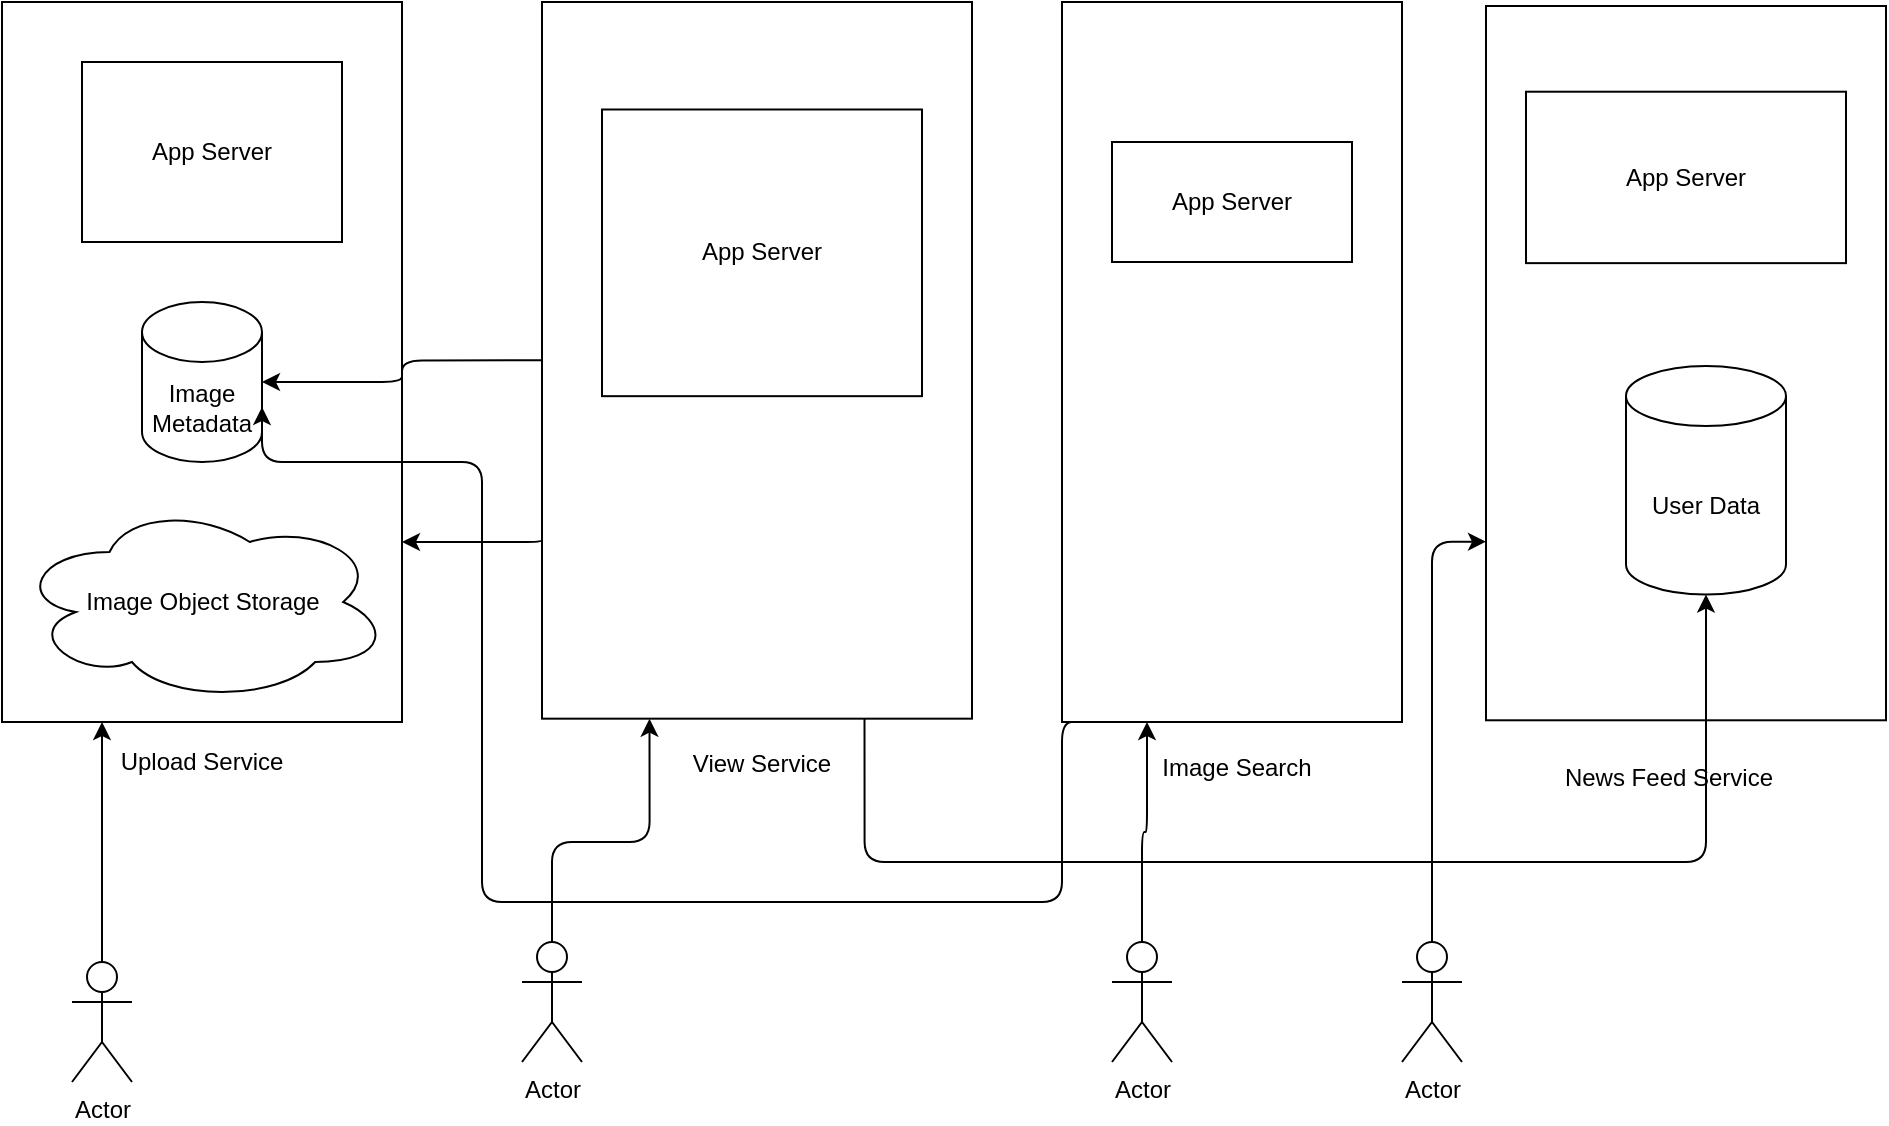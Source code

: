 <mxfile version="13.9.2" type="github">
  <diagram id="OetNqehpfH3lyW26qQmy" name="Page-1">
    <mxGraphModel dx="786" dy="439" grid="1" gridSize="10" guides="1" tooltips="1" connect="1" arrows="1" fold="1" page="1" pageScale="1" pageWidth="850" pageHeight="1100" math="0" shadow="0">
      <root>
        <mxCell id="0" />
        <mxCell id="1" parent="0" />
        <mxCell id="Pfn347-1Jo6gLOCdynuy-36" value="" style="rounded=0;whiteSpace=wrap;html=1;" vertex="1" parent="1">
          <mxGeometry x="550" y="10" width="170" height="360" as="geometry" />
        </mxCell>
        <mxCell id="Pfn347-1Jo6gLOCdynuy-8" value="" style="group" vertex="1" connectable="0" parent="1">
          <mxGeometry x="20" y="10" width="200" height="390" as="geometry" />
        </mxCell>
        <mxCell id="Pfn347-1Jo6gLOCdynuy-6" value="" style="rounded=0;whiteSpace=wrap;html=1;" vertex="1" parent="Pfn347-1Jo6gLOCdynuy-8">
          <mxGeometry width="200" height="360" as="geometry" />
        </mxCell>
        <mxCell id="Pfn347-1Jo6gLOCdynuy-3" value="App Server" style="rounded=0;whiteSpace=wrap;html=1;align=center;" vertex="1" parent="Pfn347-1Jo6gLOCdynuy-8">
          <mxGeometry x="40" y="30" width="130" height="90" as="geometry" />
        </mxCell>
        <mxCell id="Pfn347-1Jo6gLOCdynuy-4" value="Image Metadata" style="shape=cylinder3;whiteSpace=wrap;html=1;boundedLbl=1;backgroundOutline=1;size=15;" vertex="1" parent="Pfn347-1Jo6gLOCdynuy-8">
          <mxGeometry x="70" y="150" width="60" height="80" as="geometry" />
        </mxCell>
        <mxCell id="Pfn347-1Jo6gLOCdynuy-5" value="Image Object Storage" style="ellipse;shape=cloud;whiteSpace=wrap;html=1;" vertex="1" parent="Pfn347-1Jo6gLOCdynuy-8">
          <mxGeometry x="7" y="250" width="187" height="100" as="geometry" />
        </mxCell>
        <mxCell id="Pfn347-1Jo6gLOCdynuy-7" value="Upload Service" style="text;html=1;strokeColor=none;fillColor=none;align=center;verticalAlign=middle;whiteSpace=wrap;rounded=0;" vertex="1" parent="Pfn347-1Jo6gLOCdynuy-8">
          <mxGeometry x="50" y="370" width="100" height="20" as="geometry" />
        </mxCell>
        <mxCell id="Pfn347-1Jo6gLOCdynuy-12" value="" style="group" vertex="1" connectable="0" parent="1">
          <mxGeometry x="290" y="10" width="215" height="430" as="geometry" />
        </mxCell>
        <mxCell id="Pfn347-1Jo6gLOCdynuy-10" value="" style="rounded=0;whiteSpace=wrap;html=1;" vertex="1" parent="Pfn347-1Jo6gLOCdynuy-12">
          <mxGeometry width="215" height="358.333" as="geometry" />
        </mxCell>
        <mxCell id="Pfn347-1Jo6gLOCdynuy-9" value="App Server" style="rounded=0;whiteSpace=wrap;html=1;" vertex="1" parent="Pfn347-1Jo6gLOCdynuy-12">
          <mxGeometry x="30" y="53.75" width="160" height="143.333" as="geometry" />
        </mxCell>
        <mxCell id="Pfn347-1Jo6gLOCdynuy-11" value="View Service" style="text;html=1;strokeColor=none;fillColor=none;align=center;verticalAlign=middle;whiteSpace=wrap;rounded=0;" vertex="1" parent="Pfn347-1Jo6gLOCdynuy-12">
          <mxGeometry x="65" y="363.167" width="90" height="35.833" as="geometry" />
        </mxCell>
        <mxCell id="Pfn347-1Jo6gLOCdynuy-13" value="" style="endArrow=classic;html=1;edgeStyle=orthogonalEdgeStyle;exitX=0;exitY=0.5;exitDx=0;exitDy=0;entryX=1;entryY=0.5;entryDx=0;entryDy=0;entryPerimeter=0;" edge="1" parent="1" source="Pfn347-1Jo6gLOCdynuy-10" target="Pfn347-1Jo6gLOCdynuy-4">
          <mxGeometry width="50" height="50" relative="1" as="geometry">
            <mxPoint x="410" y="110" as="sourcePoint" />
            <mxPoint x="430" y="180" as="targetPoint" />
          </mxGeometry>
        </mxCell>
        <mxCell id="Pfn347-1Jo6gLOCdynuy-17" value="" style="endArrow=classic;html=1;edgeStyle=orthogonalEdgeStyle;exitX=0;exitY=0.75;exitDx=0;exitDy=0;entryX=1;entryY=0.75;entryDx=0;entryDy=0;" edge="1" parent="1" source="Pfn347-1Jo6gLOCdynuy-10" target="Pfn347-1Jo6gLOCdynuy-6">
          <mxGeometry width="50" height="50" relative="1" as="geometry">
            <mxPoint x="510" y="270" as="sourcePoint" />
            <mxPoint x="333" y="310" as="targetPoint" />
            <Array as="points">
              <mxPoint x="290" y="280" />
            </Array>
          </mxGeometry>
        </mxCell>
        <mxCell id="Pfn347-1Jo6gLOCdynuy-24" value="" style="group" vertex="1" connectable="0" parent="1">
          <mxGeometry x="762" y="12" width="200" height="400" as="geometry" />
        </mxCell>
        <mxCell id="Pfn347-1Jo6gLOCdynuy-20" value="" style="rounded=0;whiteSpace=wrap;html=1;" vertex="1" parent="Pfn347-1Jo6gLOCdynuy-24">
          <mxGeometry width="200" height="357.143" as="geometry" />
        </mxCell>
        <mxCell id="Pfn347-1Jo6gLOCdynuy-23" value="" style="group" vertex="1" connectable="0" parent="Pfn347-1Jo6gLOCdynuy-24">
          <mxGeometry x="20" y="42.857" width="160" height="357.143" as="geometry" />
        </mxCell>
        <mxCell id="Pfn347-1Jo6gLOCdynuy-18" value="App Server" style="rounded=0;whiteSpace=wrap;html=1;" vertex="1" parent="Pfn347-1Jo6gLOCdynuy-23">
          <mxGeometry width="160" height="85.714" as="geometry" />
        </mxCell>
        <mxCell id="Pfn347-1Jo6gLOCdynuy-21" value="News Feed Service" style="text;html=1;strokeColor=none;fillColor=none;align=center;verticalAlign=middle;whiteSpace=wrap;rounded=0;" vertex="1" parent="Pfn347-1Jo6gLOCdynuy-23">
          <mxGeometry x="10" y="328.57" width="123.33" height="28.57" as="geometry" />
        </mxCell>
        <mxCell id="Pfn347-1Jo6gLOCdynuy-19" value="User Data" style="shape=cylinder3;whiteSpace=wrap;html=1;boundedLbl=1;backgroundOutline=1;size=15;" vertex="1" parent="Pfn347-1Jo6gLOCdynuy-24">
          <mxGeometry x="70" y="180.0" width="80" height="114.286" as="geometry" />
        </mxCell>
        <mxCell id="Pfn347-1Jo6gLOCdynuy-22" value="" style="endArrow=classic;html=1;edgeStyle=orthogonalEdgeStyle;exitX=0.75;exitY=1;exitDx=0;exitDy=0;entryX=0.5;entryY=1;entryDx=0;entryDy=0;entryPerimeter=0;" edge="1" parent="1" source="Pfn347-1Jo6gLOCdynuy-10" target="Pfn347-1Jo6gLOCdynuy-19">
          <mxGeometry width="50" height="50" relative="1" as="geometry">
            <mxPoint x="470" y="310" as="sourcePoint" />
            <mxPoint x="520" y="260" as="targetPoint" />
            <Array as="points">
              <mxPoint x="451" y="440" />
              <mxPoint x="872" y="440" />
            </Array>
          </mxGeometry>
        </mxCell>
        <mxCell id="Pfn347-1Jo6gLOCdynuy-25" value="Actor" style="shape=umlActor;verticalLabelPosition=bottom;verticalAlign=top;html=1;outlineConnect=0;" vertex="1" parent="1">
          <mxGeometry x="55" y="490" width="30" height="60" as="geometry" />
        </mxCell>
        <mxCell id="Pfn347-1Jo6gLOCdynuy-29" value="" style="endArrow=classic;html=1;edgeStyle=orthogonalEdgeStyle;exitX=0.5;exitY=0;exitDx=0;exitDy=0;exitPerimeter=0;entryX=0.25;entryY=1;entryDx=0;entryDy=0;" edge="1" parent="1" source="Pfn347-1Jo6gLOCdynuy-25" target="Pfn347-1Jo6gLOCdynuy-6">
          <mxGeometry width="50" height="50" relative="1" as="geometry">
            <mxPoint x="170" y="500" as="sourcePoint" />
            <mxPoint x="220" y="450" as="targetPoint" />
          </mxGeometry>
        </mxCell>
        <mxCell id="Pfn347-1Jo6gLOCdynuy-30" value="Actor" style="shape=umlActor;verticalLabelPosition=bottom;verticalAlign=top;html=1;outlineConnect=0;" vertex="1" parent="1">
          <mxGeometry x="280" y="480" width="30" height="60" as="geometry" />
        </mxCell>
        <mxCell id="Pfn347-1Jo6gLOCdynuy-31" value="" style="endArrow=classic;html=1;edgeStyle=orthogonalEdgeStyle;exitX=0.5;exitY=0;exitDx=0;exitDy=0;exitPerimeter=0;entryX=0.25;entryY=1;entryDx=0;entryDy=0;" edge="1" parent="1" source="Pfn347-1Jo6gLOCdynuy-30" target="Pfn347-1Jo6gLOCdynuy-10">
          <mxGeometry width="50" height="50" relative="1" as="geometry">
            <mxPoint x="290" y="530" as="sourcePoint" />
            <mxPoint x="320" y="370" as="targetPoint" />
            <Array as="points">
              <mxPoint x="295" y="430" />
              <mxPoint x="344" y="430" />
            </Array>
          </mxGeometry>
        </mxCell>
        <mxCell id="Pfn347-1Jo6gLOCdynuy-32" value="Actor" style="shape=umlActor;verticalLabelPosition=bottom;verticalAlign=top;html=1;outlineConnect=0;" vertex="1" parent="1">
          <mxGeometry x="720" y="480" width="30" height="60" as="geometry" />
        </mxCell>
        <mxCell id="Pfn347-1Jo6gLOCdynuy-33" value="" style="endArrow=classic;html=1;edgeStyle=orthogonalEdgeStyle;exitX=0.5;exitY=0;exitDx=0;exitDy=0;exitPerimeter=0;entryX=0;entryY=0.75;entryDx=0;entryDy=0;" edge="1" parent="1" source="Pfn347-1Jo6gLOCdynuy-32" target="Pfn347-1Jo6gLOCdynuy-20">
          <mxGeometry width="50" height="50" relative="1" as="geometry">
            <mxPoint x="650" y="480" as="sourcePoint" />
            <mxPoint x="650" y="440" as="targetPoint" />
          </mxGeometry>
        </mxCell>
        <mxCell id="Pfn347-1Jo6gLOCdynuy-35" value="App Server" style="rounded=0;whiteSpace=wrap;html=1;" vertex="1" parent="1">
          <mxGeometry x="575" y="80" width="120" height="60" as="geometry" />
        </mxCell>
        <mxCell id="Pfn347-1Jo6gLOCdynuy-37" value="Image Search" style="text;html=1;strokeColor=none;fillColor=none;align=center;verticalAlign=middle;whiteSpace=wrap;rounded=0;" vertex="1" parent="1">
          <mxGeometry x="590" y="383" width="95" height="20" as="geometry" />
        </mxCell>
        <mxCell id="Pfn347-1Jo6gLOCdynuy-38" value="Actor" style="shape=umlActor;verticalLabelPosition=bottom;verticalAlign=top;html=1;outlineConnect=0;" vertex="1" parent="1">
          <mxGeometry x="575" y="480" width="30" height="60" as="geometry" />
        </mxCell>
        <mxCell id="Pfn347-1Jo6gLOCdynuy-39" value="" style="endArrow=classic;html=1;edgeStyle=orthogonalEdgeStyle;entryX=0.25;entryY=1;entryDx=0;entryDy=0;exitX=0.5;exitY=0;exitDx=0;exitDy=0;exitPerimeter=0;" edge="1" parent="1" source="Pfn347-1Jo6gLOCdynuy-38" target="Pfn347-1Jo6gLOCdynuy-36">
          <mxGeometry width="50" height="50" relative="1" as="geometry">
            <mxPoint x="390" y="530" as="sourcePoint" />
            <mxPoint x="440" y="480" as="targetPoint" />
          </mxGeometry>
        </mxCell>
        <mxCell id="Pfn347-1Jo6gLOCdynuy-40" value="" style="endArrow=classic;html=1;edgeStyle=orthogonalEdgeStyle;entryX=1;entryY=0;entryDx=0;entryDy=52.5;entryPerimeter=0;" edge="1" parent="1" target="Pfn347-1Jo6gLOCdynuy-4">
          <mxGeometry width="50" height="50" relative="1" as="geometry">
            <mxPoint x="560" y="370" as="sourcePoint" />
            <mxPoint x="170" y="370" as="targetPoint" />
            <Array as="points">
              <mxPoint x="550" y="460" />
              <mxPoint x="260" y="460" />
              <mxPoint x="260" y="240" />
              <mxPoint x="150" y="240" />
            </Array>
          </mxGeometry>
        </mxCell>
      </root>
    </mxGraphModel>
  </diagram>
</mxfile>
